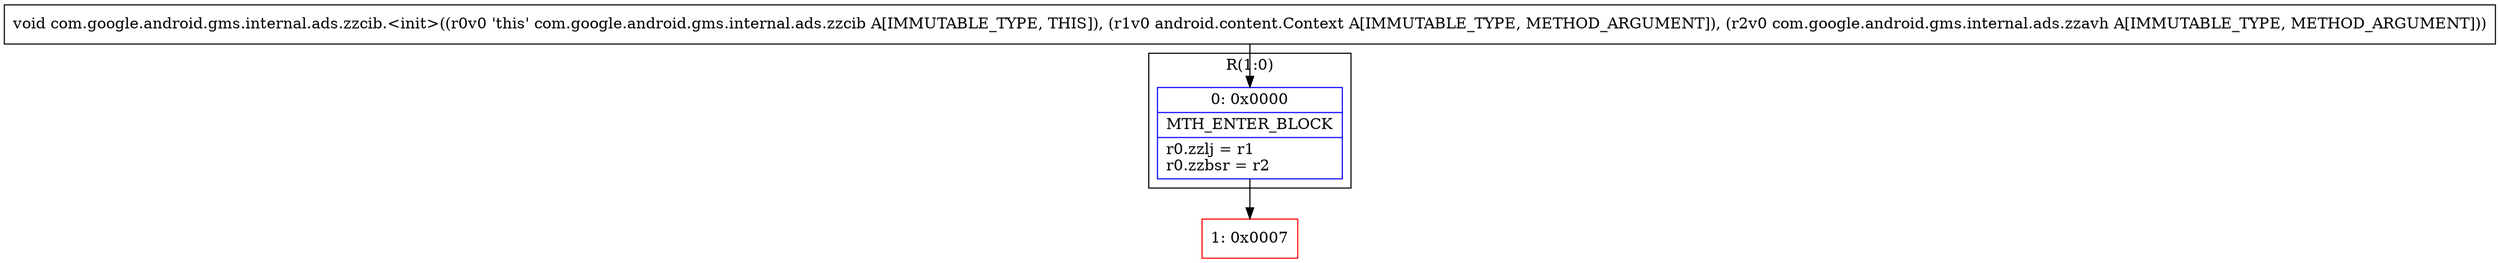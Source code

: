 digraph "CFG forcom.google.android.gms.internal.ads.zzcib.\<init\>(Landroid\/content\/Context;Lcom\/google\/android\/gms\/internal\/ads\/zzavh;)V" {
subgraph cluster_Region_646694973 {
label = "R(1:0)";
node [shape=record,color=blue];
Node_0 [shape=record,label="{0\:\ 0x0000|MTH_ENTER_BLOCK\l|r0.zzlj = r1\lr0.zzbsr = r2\l}"];
}
Node_1 [shape=record,color=red,label="{1\:\ 0x0007}"];
MethodNode[shape=record,label="{void com.google.android.gms.internal.ads.zzcib.\<init\>((r0v0 'this' com.google.android.gms.internal.ads.zzcib A[IMMUTABLE_TYPE, THIS]), (r1v0 android.content.Context A[IMMUTABLE_TYPE, METHOD_ARGUMENT]), (r2v0 com.google.android.gms.internal.ads.zzavh A[IMMUTABLE_TYPE, METHOD_ARGUMENT])) }"];
MethodNode -> Node_0;
Node_0 -> Node_1;
}

